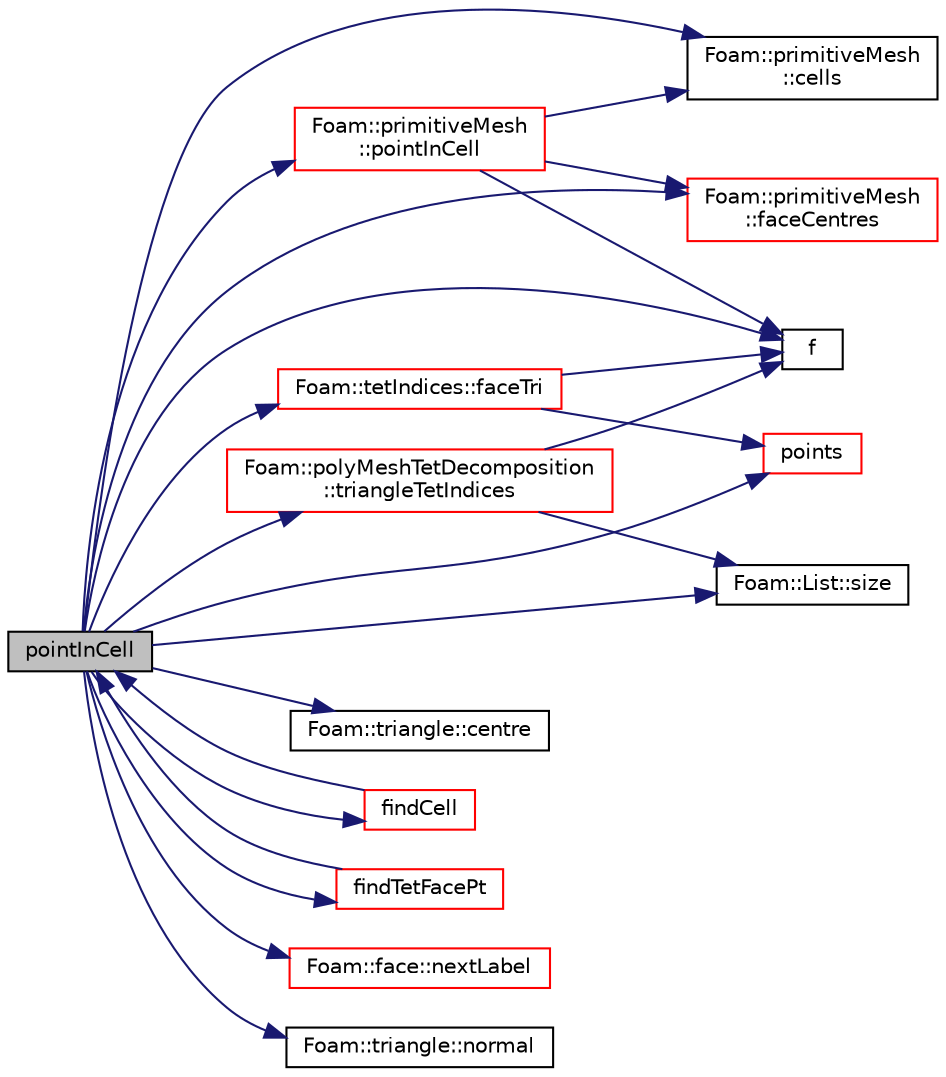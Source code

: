 digraph "pointInCell"
{
  bgcolor="transparent";
  edge [fontname="Helvetica",fontsize="10",labelfontname="Helvetica",labelfontsize="10"];
  node [fontname="Helvetica",fontsize="10",shape=record];
  rankdir="LR";
  Node27591 [label="pointInCell",height=0.2,width=0.4,color="black", fillcolor="grey75", style="filled", fontcolor="black"];
  Node27591 -> Node27592 [color="midnightblue",fontsize="10",style="solid",fontname="Helvetica"];
  Node27592 [label="Foam::primitiveMesh\l::cells",height=0.2,width=0.4,color="black",URL="$a28685.html#af19bf800d725a623c7b1d0101d65e7d3"];
  Node27591 -> Node27593 [color="midnightblue",fontsize="10",style="solid",fontname="Helvetica"];
  Node27593 [label="Foam::triangle::centre",height=0.2,width=0.4,color="black",URL="$a28761.html#a4aab7fc8cd06f933c6912a79d77de59e",tooltip="Return centre (centroid) "];
  Node27591 -> Node27594 [color="midnightblue",fontsize="10",style="solid",fontname="Helvetica"];
  Node27594 [label="f",height=0.2,width=0.4,color="black",URL="$a18335.html#a888be93833ac7a23170555c69c690288"];
  Node27591 -> Node27595 [color="midnightblue",fontsize="10",style="solid",fontname="Helvetica"];
  Node27595 [label="Foam::primitiveMesh\l::faceCentres",height=0.2,width=0.4,color="red",URL="$a28685.html#a3319847c9ee813a5398d011b08de25a4"];
  Node27591 -> Node27650 [color="midnightblue",fontsize="10",style="solid",fontname="Helvetica"];
  Node27650 [label="Foam::tetIndices::faceTri",height=0.2,width=0.4,color="red",URL="$a28577.html#a99a5264a0e991a77afe619a74f9ae2f1",tooltip="Return the geometry corresponding to the tri on the. "];
  Node27650 -> Node27651 [color="midnightblue",fontsize="10",style="solid",fontname="Helvetica"];
  Node27651 [label="points",height=0.2,width=0.4,color="red",URL="$a28565.html#ac44123fc1265297c41a43c3b62fdb4c2",tooltip="Return raw points. "];
  Node27650 -> Node27594 [color="midnightblue",fontsize="10",style="solid",fontname="Helvetica"];
  Node27591 -> Node27653 [color="midnightblue",fontsize="10",style="solid",fontname="Helvetica"];
  Node27653 [label="findCell",height=0.2,width=0.4,color="red",URL="$a28565.html#a53bdddc86912a61eab7b192a8331ef0d",tooltip="Find cell enclosing this location and return index. "];
  Node27653 -> Node27591 [color="midnightblue",fontsize="10",style="solid",fontname="Helvetica"];
  Node27591 -> Node27731 [color="midnightblue",fontsize="10",style="solid",fontname="Helvetica"];
  Node27731 [label="findTetFacePt",height=0.2,width=0.4,color="red",URL="$a28565.html#a594353bff56b450ef1c7f7b1cc0a7f05",tooltip="Find the tetFacei and tetPti for point p in celli. "];
  Node27731 -> Node27591 [color="midnightblue",fontsize="10",style="solid",fontname="Helvetica"];
  Node27591 -> Node27670 [color="midnightblue",fontsize="10",style="solid",fontname="Helvetica"];
  Node27670 [label="Foam::face::nextLabel",height=0.2,width=0.4,color="red",URL="$a28369.html#a8d8ab7da5fc0315042faf1b6dcf64f4a",tooltip="Next vertex on face. "];
  Node27591 -> Node27734 [color="midnightblue",fontsize="10",style="solid",fontname="Helvetica"];
  Node27734 [label="Foam::triangle::normal",height=0.2,width=0.4,color="black",URL="$a28761.html#ad626ef30cf97c5bcf2b81d102ad70096",tooltip="Return vector normal. "];
  Node27591 -> Node27735 [color="midnightblue",fontsize="10",style="solid",fontname="Helvetica"];
  Node27735 [label="Foam::primitiveMesh\l::pointInCell",height=0.2,width=0.4,color="red",URL="$a28685.html#a29fbce18236dc6a8fd65dcf5f6c82c38",tooltip="Return true if the point is in the cell. "];
  Node27735 -> Node27594 [color="midnightblue",fontsize="10",style="solid",fontname="Helvetica"];
  Node27735 -> Node27592 [color="midnightblue",fontsize="10",style="solid",fontname="Helvetica"];
  Node27735 -> Node27595 [color="midnightblue",fontsize="10",style="solid",fontname="Helvetica"];
  Node27591 -> Node27651 [color="midnightblue",fontsize="10",style="solid",fontname="Helvetica"];
  Node27591 -> Node27646 [color="midnightblue",fontsize="10",style="solid",fontname="Helvetica"];
  Node27646 [label="Foam::List::size",height=0.2,width=0.4,color="black",URL="$a26833.html#a8a5f6fa29bd4b500caf186f60245b384",tooltip="Override size to be inconsistent with allocated storage. "];
  Node27591 -> Node27691 [color="midnightblue",fontsize="10",style="solid",fontname="Helvetica"];
  Node27691 [label="Foam::polyMeshTetDecomposition\l::triangleTetIndices",height=0.2,width=0.4,color="red",URL="$a28573.html#a58706d0e14fb9b9a20f1d19ef6671605",tooltip="Return the tet decomposition of the given triangle of the given face. "];
  Node27691 -> Node27594 [color="midnightblue",fontsize="10",style="solid",fontname="Helvetica"];
  Node27691 -> Node27646 [color="midnightblue",fontsize="10",style="solid",fontname="Helvetica"];
}
